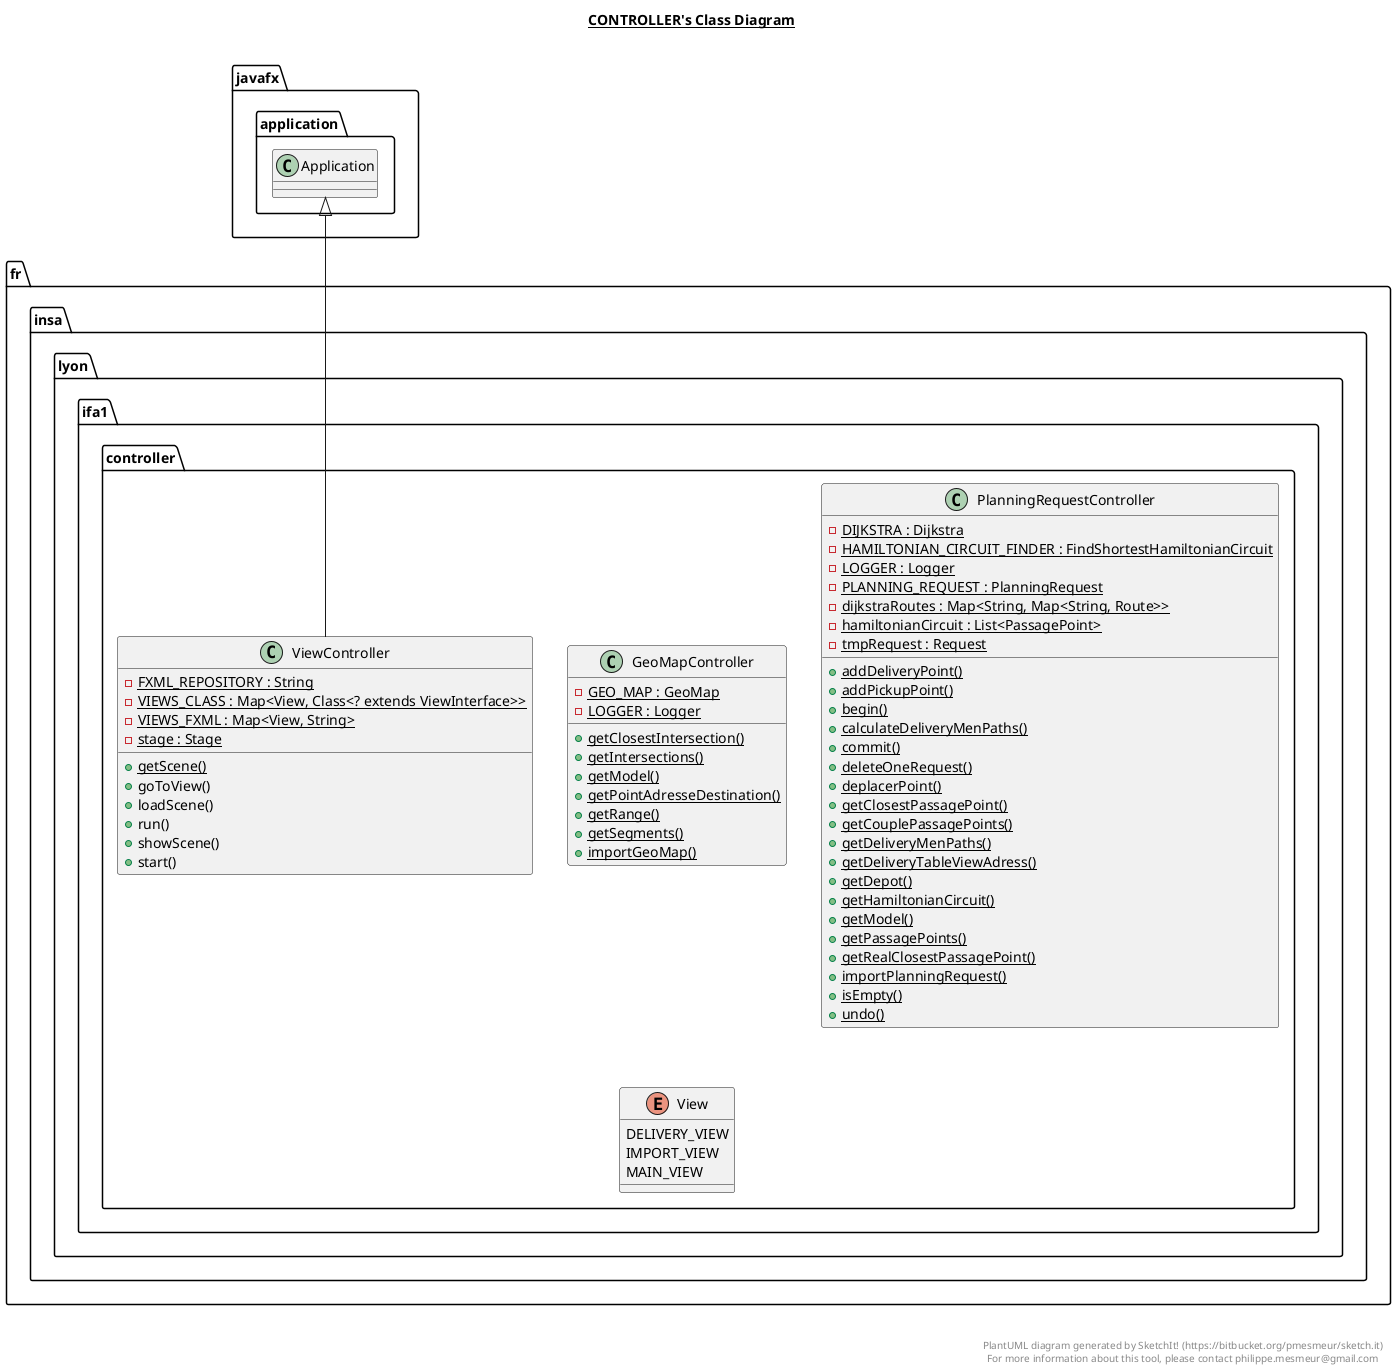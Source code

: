 @startuml

title __CONTROLLER's Class Diagram__\n

  namespace fr.insa.lyon.ifa1 {
    namespace controller {
      class fr.insa.lyon.ifa1.controller.GeoMapController {
          {static} - GEO_MAP : GeoMap
          {static} - LOGGER : Logger
          {static} + getClosestIntersection()
          {static} + getIntersections()
          {static} + getModel()
          {static} + getPointAdresseDestination()
          {static} + getRange()
          {static} + getSegments()
          {static} + importGeoMap()
      }
    }
  }
  

  namespace fr.insa.lyon.ifa1 {
    namespace controller {
      class fr.insa.lyon.ifa1.controller.PlanningRequestController {
          {static} - DIJKSTRA : Dijkstra
          {static} - HAMILTONIAN_CIRCUIT_FINDER : FindShortestHamiltonianCircuit
          {static} - LOGGER : Logger
          {static} - PLANNING_REQUEST : PlanningRequest
          {static} - dijkstraRoutes : Map<String, Map<String, Route>>
          {static} - hamiltonianCircuit : List<PassagePoint>
          {static} - tmpRequest : Request
          {static} + addDeliveryPoint()
          {static} + addPickupPoint()
          {static} + begin()
          {static} + calculateDeliveryMenPaths()
          {static} + commit()
          {static} + deleteOneRequest()
          {static} + deplacerPoint()
          {static} + getClosestPassagePoint()
          {static} + getCouplePassagePoints()
          {static} + getDeliveryMenPaths()
          {static} + getDeliveryTableViewAdress()
          {static} + getDepot()
          {static} + getHamiltonianCircuit()
          {static} + getModel()
          {static} + getPassagePoints()
          {static} + getRealClosestPassagePoint()
          {static} + importPlanningRequest()
          {static} + isEmpty()
          {static} + undo()
      }
    }
  }
  

  namespace fr.insa.lyon.ifa1 {
    namespace controller {
      class fr.insa.lyon.ifa1.controller.ViewController {
          {static} - FXML_REPOSITORY : String
          {static} - VIEWS_CLASS : Map<View, Class<? extends ViewInterface>>
          {static} - VIEWS_FXML : Map<View, String>
          {static} - stage : Stage
          {static} + getScene()
          + goToView()
          + loadScene()
          + run()
          + showScene()
          + start()
      }
    }
  }
  

  namespace fr.insa.lyon.ifa1 {
    namespace controller {
      enum View {
        DELIVERY_VIEW
        IMPORT_VIEW
        MAIN_VIEW
      }
    }
  }
  

  fr.insa.lyon.ifa1.controller.ViewController -up-|> javafx.application.Application
  fr.insa.lyon.ifa1.controller.ViewController +-down- fr.insa.lyon.ifa1.controller.ViewController.View


right footer


PlantUML diagram generated by SketchIt! (https://bitbucket.org/pmesmeur/sketch.it)
For more information about this tool, please contact philippe.mesmeur@gmail.com
endfooter

@enduml
